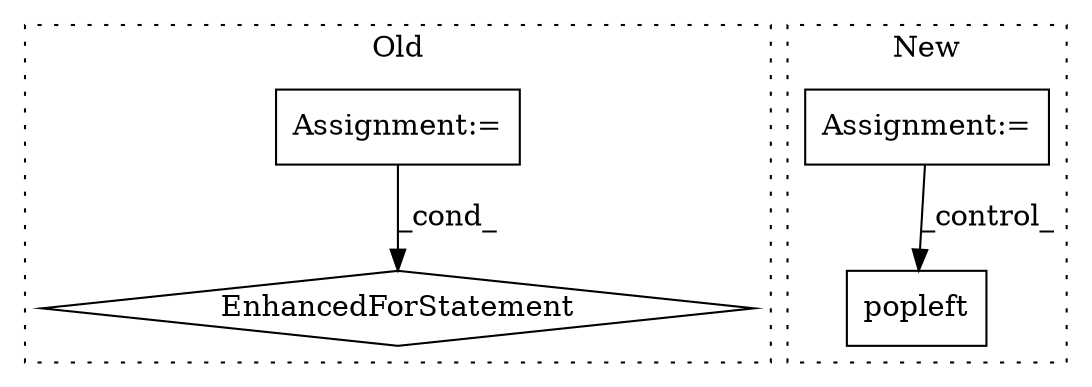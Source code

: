 digraph G {
subgraph cluster0 {
1 [label="EnhancedForStatement" a="70" s="459,536" l="61,2" shape="diamond"];
3 [label="Assignment:=" a="7" s="459,536" l="61,2" shape="box"];
label = "Old";
style="dotted";
}
subgraph cluster1 {
2 [label="popleft" a="32" s="942" l="9" shape="box"];
4 [label="Assignment:=" a="7" s="652" l="1" shape="box"];
label = "New";
style="dotted";
}
3 -> 1 [label="_cond_"];
4 -> 2 [label="_control_"];
}